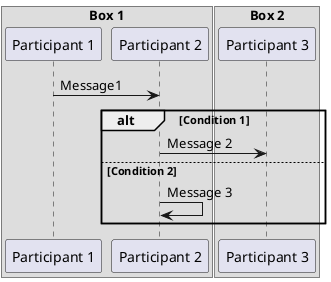 @startuml

box "Box 1"
    participant "Participant 1" as p1
    participant "Participant 2" as p2
end box
box "Box 2"
    participant "Participant 3" as p3
end box

p1->p2: Message1
    alt Condition 1
        p2->p3: Message 2
    else Condition 2
        p2->p2: Message 3
    end

@enduml